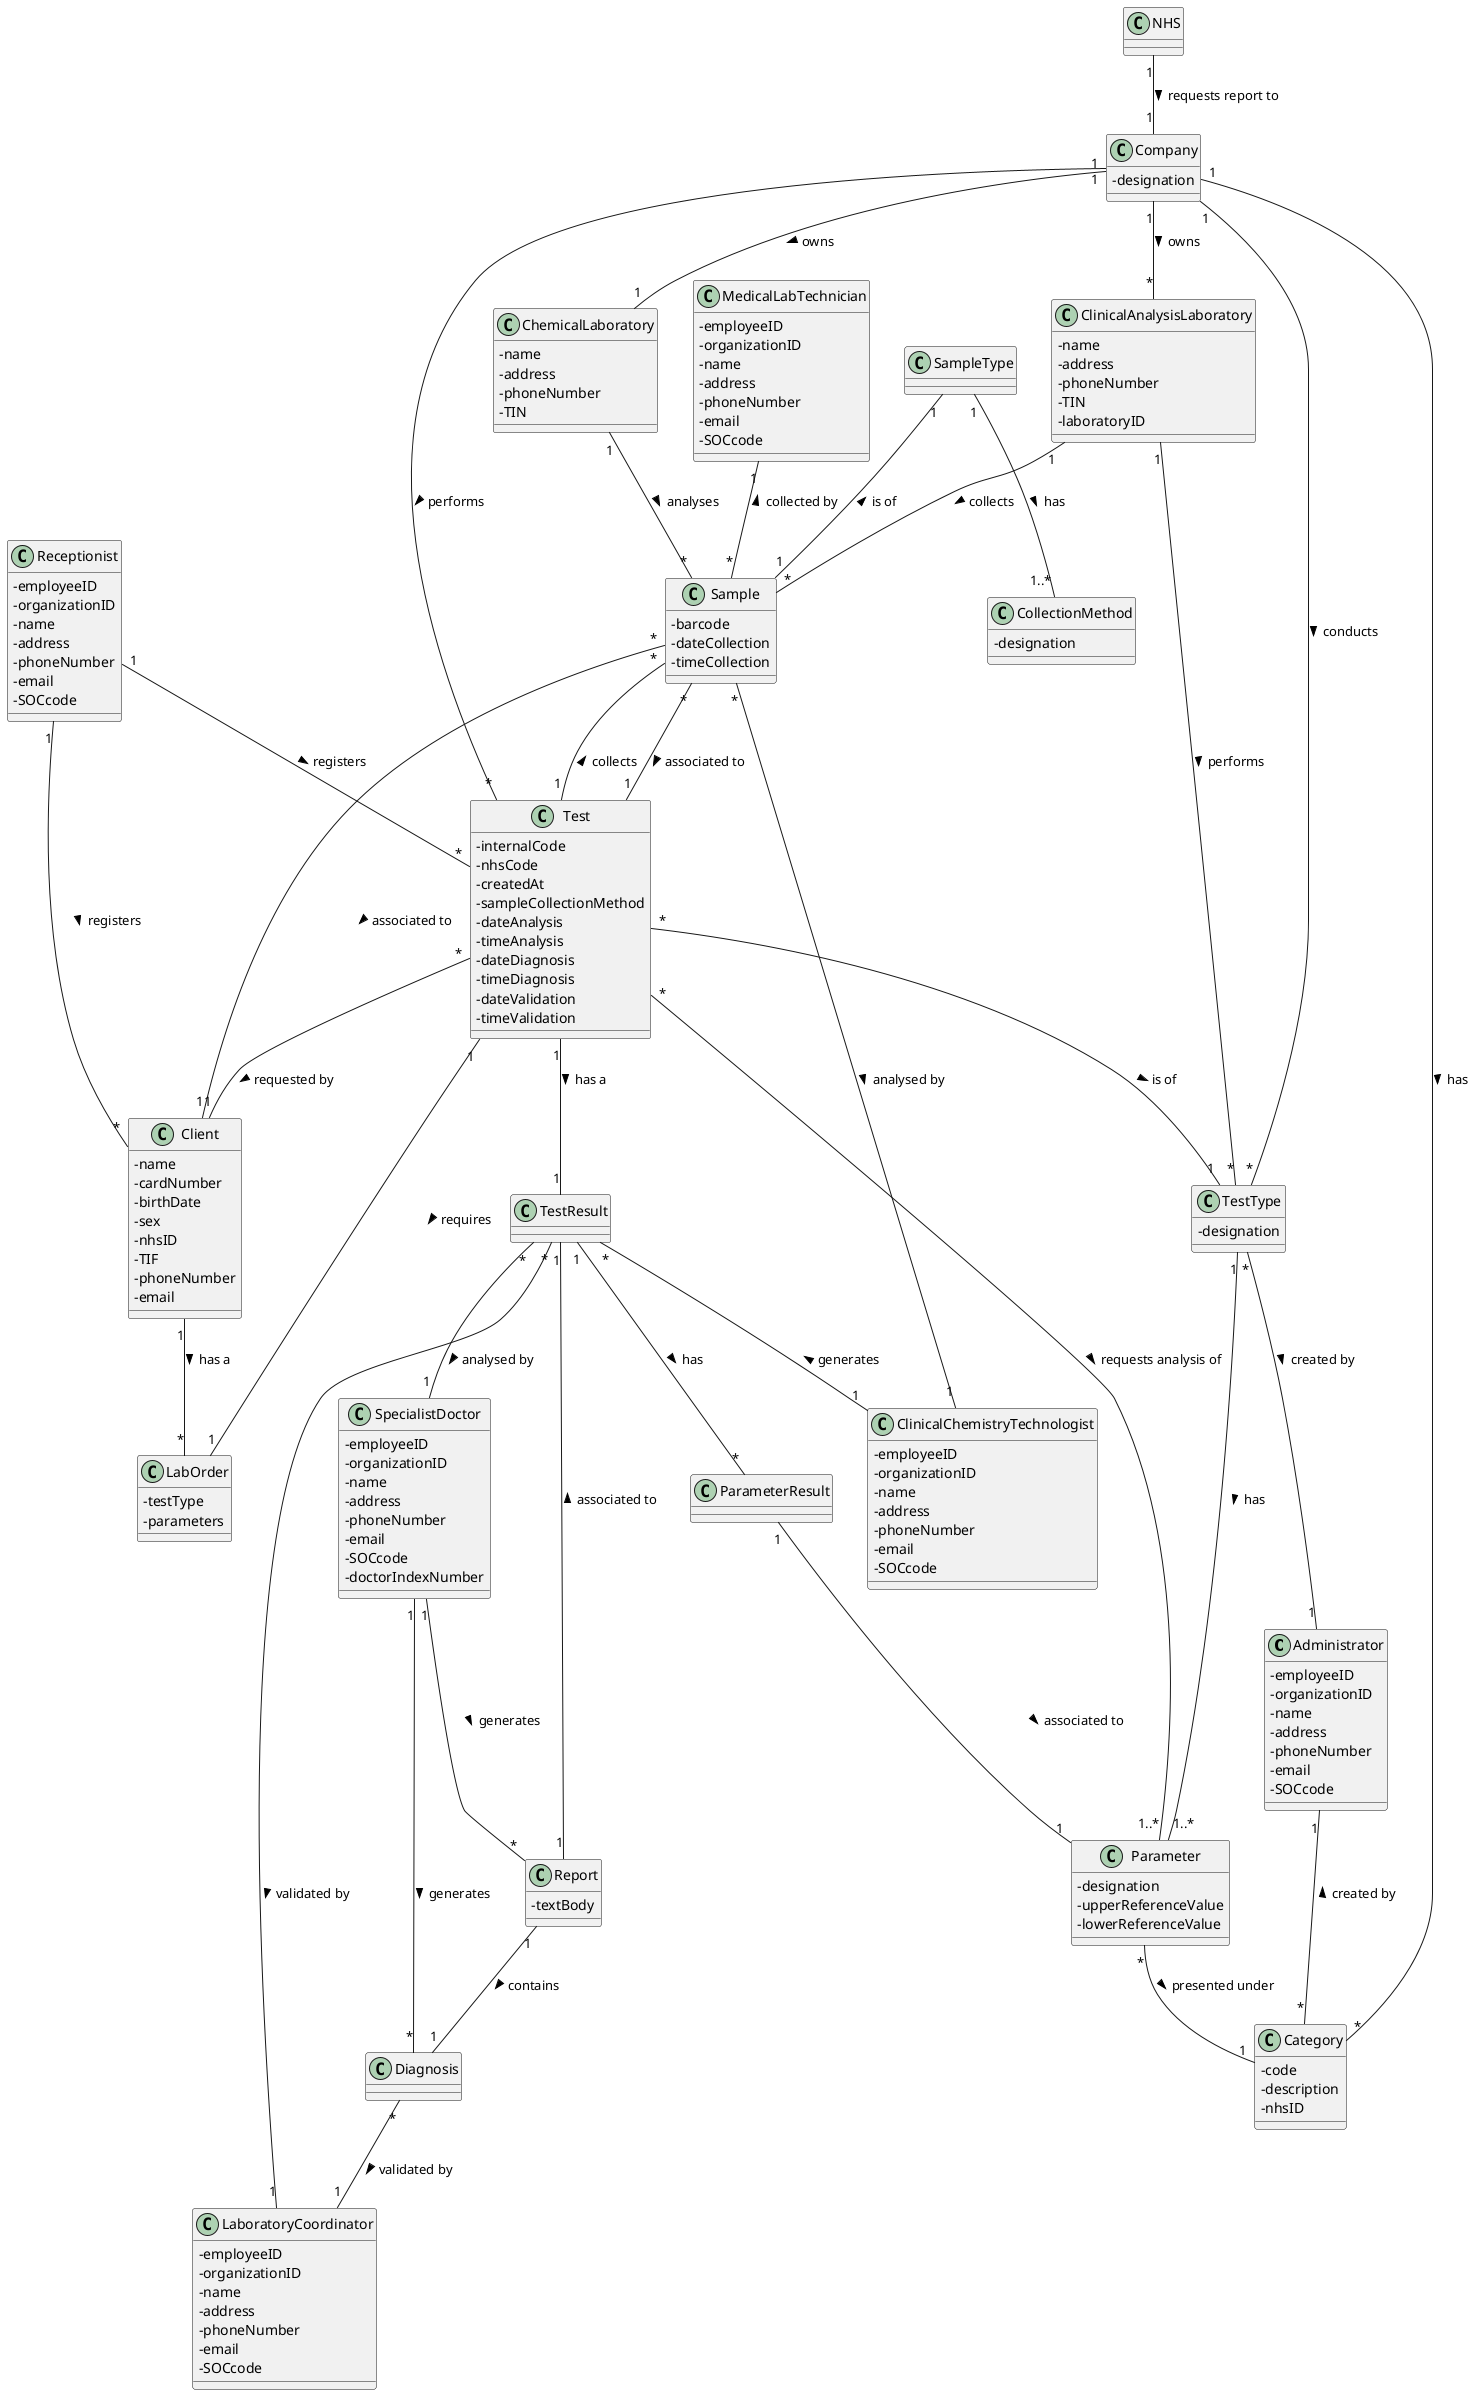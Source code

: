 @startuml
skinparam classAttributeIconSize 0

class Administrator {
-employeeID
-organizationID
-name
-address
-phoneNumber
-email
-SOCcode
}
class Category {
-code
-description
-nhsID
}
class ChemicalLaboratory {
-name
-address
-phoneNumber
-TIN
}
class CollectionMethod {
-designation
}
class Client {
-name 
-cardNumber 
-birthDate 
-sex 
-nhsID
-TIF
-phoneNumber
-email
}
class ClinicalAnalysisLaboratory {
-name
-address
-phoneNumber
-TIN
-laboratoryID
}
class ClinicalChemistryTechnologist {
-employeeID
-organizationID
-name
-address
-phoneNumber
-email
-SOCcode
}
class Company {
-designation
}
class Diagnosis
class LabOrder {
-testType 
-parameters 
}
class LaboratoryCoordinator {
-employeeID
-organizationID
-name
-address
-phoneNumber
-email
-SOCcode
}
class MedicalLabTechnician {
-employeeID
-organizationID
-name
-address
-phoneNumber
-email
-SOCcode
}
class NHS
class Receptionist {
-employeeID
-organizationID
-name
-address
-phoneNumber
-email
-SOCcode
}
class Test {
-internalCode 
-nhsCode
-createdAt
-sampleCollectionMethod
-dateAnalysis
-timeAnalysis
-dateDiagnosis
-timeDiagnosis
-dateValidation
-timeValidation
}
class Parameter {
-designation
-upperReferenceValue
-lowerReferenceValue
}
class ParameterResult
class Report {
-textBody
}
class TestResult
class TestType {
-designation
}
class Sample {
-barcode
-dateCollection
-timeCollection
}
class SampleType
class SpecialistDoctor {
-employeeID
-organizationID
-name
-address
-phoneNumber
-email
-SOCcode
-doctorIndexNumber
}

Administrator "1"--"*" Category : created by <
ChemicalLaboratory "1"--"*" Sample : analyses >
Client "1"--"*" LabOrder : has a >
ClinicalAnalysisLaboratory "1"--"*" Sample : collects >
ClinicalAnalysisLaboratory "1"--"*" TestType : performs >
ClinicalChemistryTechnologist "1"--"*" Sample : analysed by <
Company "1"-down-"*" TestType : conducts >
Company "1"-down-"*" Category : has >
Company "1"-down-"*" ClinicalAnalysisLaboratory : owns >
Company "1"-down-"1" ChemicalLaboratory : owns >
Diagnosis "*"--"1" LaboratoryCoordinator : validated by >
Diagnosis "*"--"1" SpecialistDoctor : generates <
MedicalLabTechnician "1"--"*" Sample : collected by <
NHS "1"--"1" Company : requests report to >
Parameter "*"--"1" Category : presented under >
ParameterResult "1"--"1" Parameter : associated to >
Receptionist "1"--"*" Client : registers >
Receptionist "1"--"*" Test : registers >
Report "1"--"1" Diagnosis : contains >
Report "1"--"1" TestResult : associated to >
Sample "*"--"1" Client : associated to >
Sample "*"--"1" Test : associated to >
SampleType "1"--"1" Sample  : is of <
SpecialistDoctor "1"--"*" Report : generates >
Test "*"--"1" Client : requested by >
Test "*"-up-"1" Company : performs <
Test "*"--"1..*" Parameter : requests analysis of >
Test "1"--"1" LabOrder : requires >
Test "*"--"1" "TestType" : is of >
Test "1"--"1" TestResult : has a >
Test "1"--"*" Sample : collects >
TestResult "*"--"1" LaboratoryCoordinator : validated by >
TestResult "*"--"1" SpecialistDoctor : analysed by >
TestResult "*"--"1" ClinicalChemistryTechnologist : generates <
TestResult "1"--"*" ParameterResult : has >
TestType "*"--"1" Administrator : created by >
TestType "1"--"1..*" Parameter : has >
SampleType "1"--"1..*" CollectionMethod : has >
@enduml